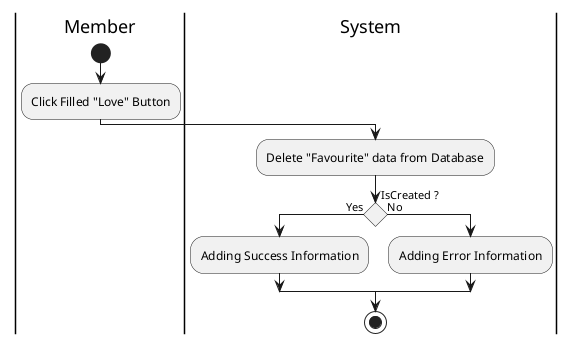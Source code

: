 @startuml Unlike

skinparam ConditionEndStyle hline
skinparam conditionStyle diamond
skinparam Monochrome true
skinparam Shadowing false

|Member|
start
:Click Filled "Love" Button;

|System|
:Delete "Favourite" data from Database;
if (IsCreated ?) then (Yes)
    :Adding Success Information;
else (No)
    :Adding Error Information;
endif
stop

@enduml